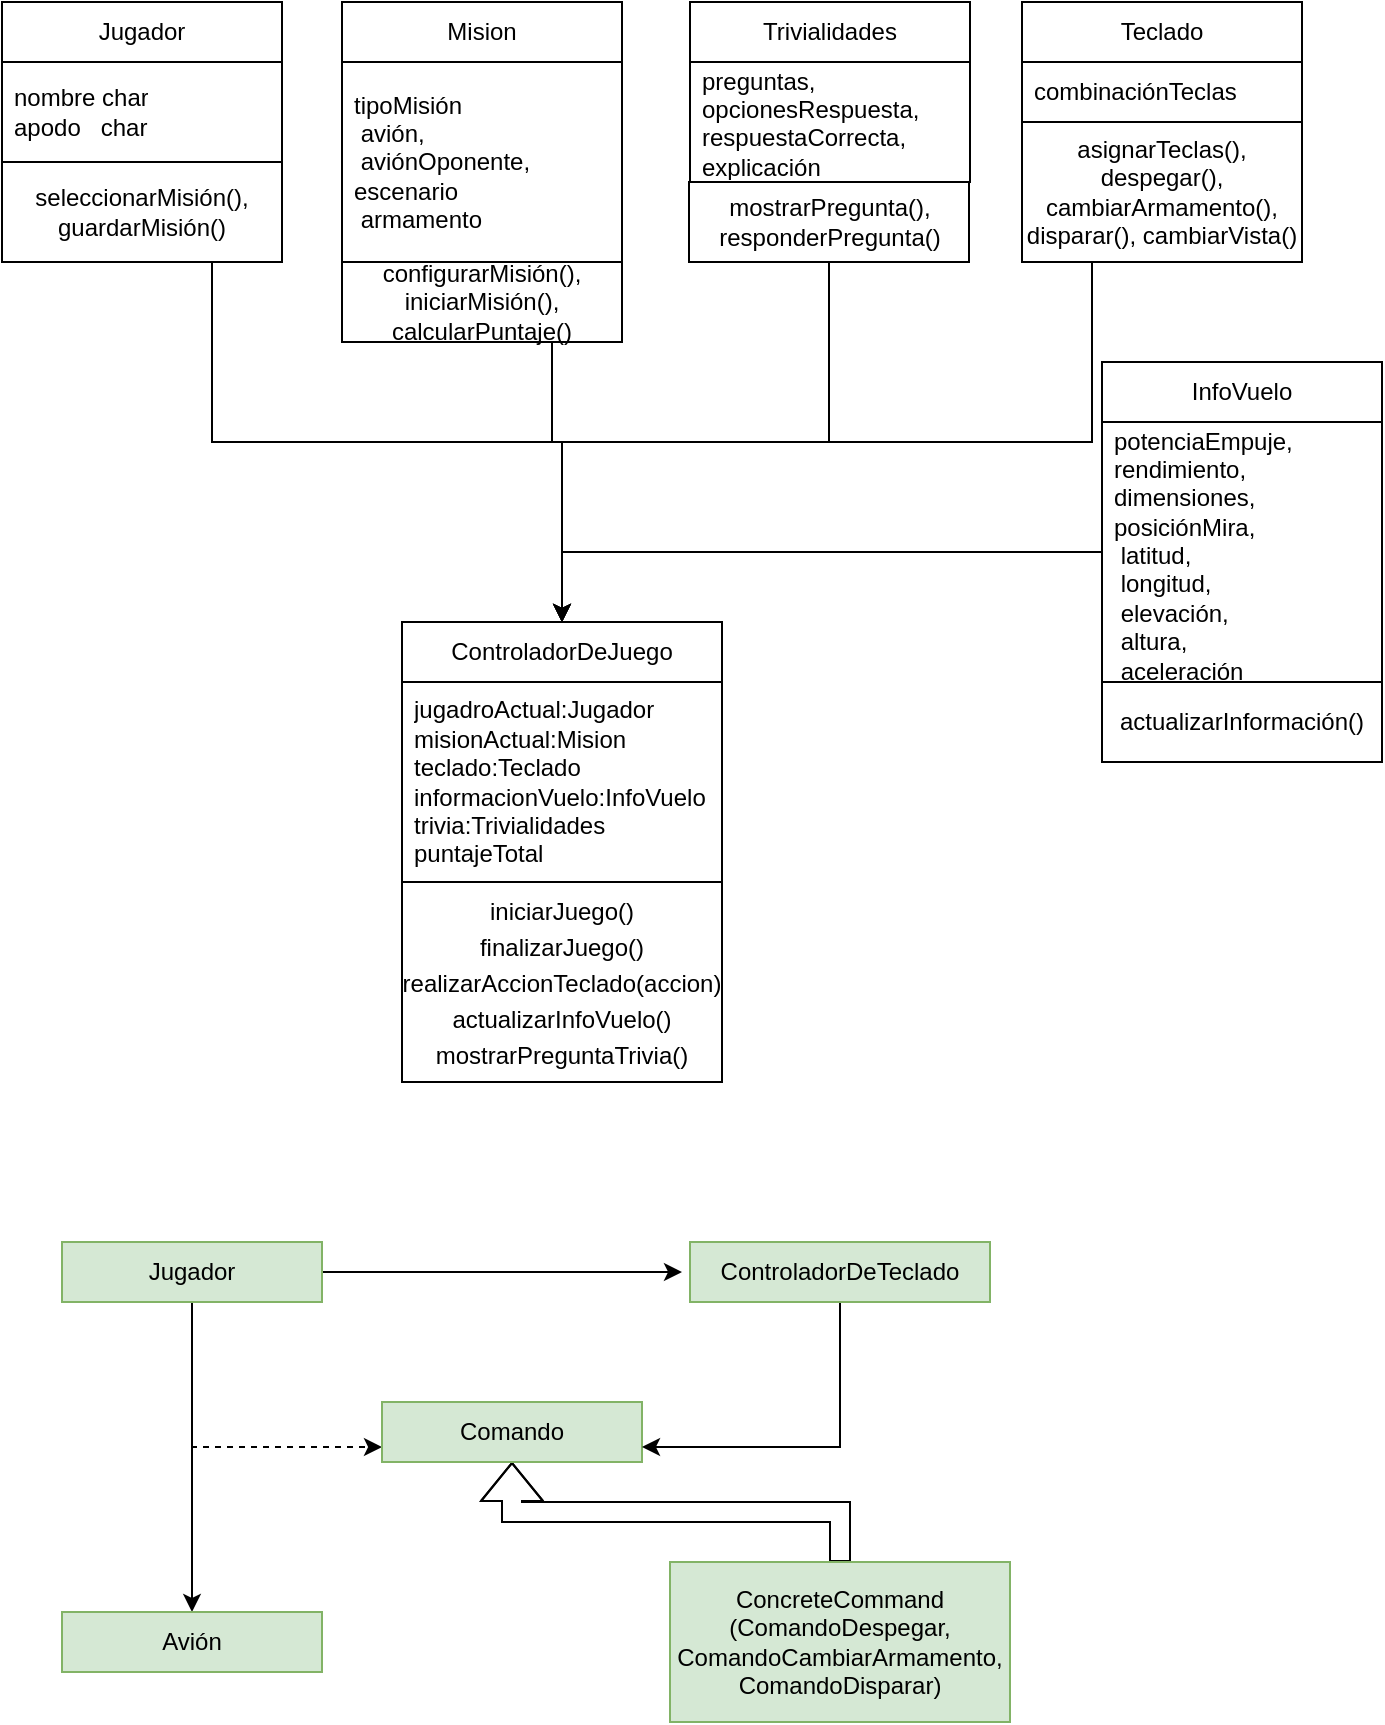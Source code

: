 <mxfile version="22.0.2" type="github">
  <diagram name="Página-1" id="MiV6xRC__Niy-BOecJ6v">
    <mxGraphModel dx="1434" dy="796" grid="1" gridSize="10" guides="1" tooltips="1" connect="1" arrows="1" fold="1" page="1" pageScale="1" pageWidth="827" pageHeight="1169" math="0" shadow="0">
      <root>
        <mxCell id="0" />
        <mxCell id="1" parent="0" />
        <mxCell id="TOMHHe2WJOYLWXdvTtsJ-1" value="&lt;font style=&quot;vertical-align: inherit;&quot;&gt;&lt;font style=&quot;vertical-align: inherit;&quot;&gt;Jugador&lt;/font&gt;&lt;/font&gt;" style="swimlane;fontStyle=0;childLayout=stackLayout;horizontal=1;startSize=30;horizontalStack=0;resizeParent=1;resizeParentMax=0;resizeLast=0;collapsible=1;marginBottom=0;whiteSpace=wrap;html=1;" vertex="1" parent="1">
          <mxGeometry x="70" y="80" width="140" height="80" as="geometry" />
        </mxCell>
        <mxCell id="TOMHHe2WJOYLWXdvTtsJ-2" value="&lt;font style=&quot;vertical-align: inherit;&quot;&gt;&lt;font style=&quot;vertical-align: inherit;&quot;&gt;nombre char&lt;br&gt;apodo&amp;nbsp; &amp;nbsp;char&lt;/font&gt;&lt;/font&gt;" style="text;strokeColor=none;fillColor=none;align=left;verticalAlign=middle;spacingLeft=4;spacingRight=4;overflow=hidden;points=[[0,0.5],[1,0.5]];portConstraint=eastwest;rotatable=0;whiteSpace=wrap;html=1;" vertex="1" parent="TOMHHe2WJOYLWXdvTtsJ-1">
          <mxGeometry y="30" width="140" height="50" as="geometry" />
        </mxCell>
        <mxCell id="TOMHHe2WJOYLWXdvTtsJ-5" value="&lt;font style=&quot;vertical-align: inherit;&quot;&gt;&lt;font style=&quot;vertical-align: inherit;&quot;&gt;Mision&lt;/font&gt;&lt;/font&gt;" style="swimlane;fontStyle=0;childLayout=stackLayout;horizontal=1;startSize=30;horizontalStack=0;resizeParent=1;resizeParentMax=0;resizeLast=0;collapsible=1;marginBottom=0;whiteSpace=wrap;html=1;" vertex="1" parent="1">
          <mxGeometry x="240" y="80" width="140" height="130" as="geometry" />
        </mxCell>
        <mxCell id="TOMHHe2WJOYLWXdvTtsJ-6" value="&lt;font style=&quot;vertical-align: inherit;&quot;&gt;&lt;font style=&quot;vertical-align: inherit;&quot;&gt;&lt;font style=&quot;vertical-align: inherit;&quot;&gt;&lt;font style=&quot;vertical-align: inherit;&quot;&gt;tipoMisión&lt;br&gt;&amp;nbsp;avión,&lt;br&gt;&amp;nbsp;aviónOponente, escenario&lt;br&gt;&amp;nbsp;armamento&lt;/font&gt;&lt;/font&gt;&lt;/font&gt;&lt;/font&gt;" style="text;strokeColor=none;fillColor=none;align=left;verticalAlign=middle;spacingLeft=4;spacingRight=4;overflow=hidden;points=[[0,0.5],[1,0.5]];portConstraint=eastwest;rotatable=0;whiteSpace=wrap;html=1;" vertex="1" parent="TOMHHe2WJOYLWXdvTtsJ-5">
          <mxGeometry y="30" width="140" height="100" as="geometry" />
        </mxCell>
        <mxCell id="TOMHHe2WJOYLWXdvTtsJ-9" value="&lt;font style=&quot;vertical-align: inherit;&quot;&gt;&lt;font style=&quot;vertical-align: inherit;&quot;&gt;Trivialidades&lt;/font&gt;&lt;/font&gt;" style="swimlane;fontStyle=0;childLayout=stackLayout;horizontal=1;startSize=30;horizontalStack=0;resizeParent=1;resizeParentMax=0;resizeLast=0;collapsible=1;marginBottom=0;whiteSpace=wrap;html=1;" vertex="1" parent="1">
          <mxGeometry x="414" y="80" width="140" height="90" as="geometry" />
        </mxCell>
        <mxCell id="TOMHHe2WJOYLWXdvTtsJ-10" value="&lt;font style=&quot;vertical-align: inherit;&quot;&gt;&lt;font style=&quot;vertical-align: inherit;&quot;&gt;preguntas, opcionesRespuesta, respuestaCorrecta, explicación&lt;/font&gt;&lt;/font&gt;" style="text;strokeColor=none;fillColor=none;align=left;verticalAlign=middle;spacingLeft=4;spacingRight=4;overflow=hidden;points=[[0,0.5],[1,0.5]];portConstraint=eastwest;rotatable=0;whiteSpace=wrap;html=1;" vertex="1" parent="TOMHHe2WJOYLWXdvTtsJ-9">
          <mxGeometry y="30" width="140" height="60" as="geometry" />
        </mxCell>
        <mxCell id="TOMHHe2WJOYLWXdvTtsJ-13" value="&lt;font style=&quot;vertical-align: inherit;&quot;&gt;&lt;font style=&quot;vertical-align: inherit;&quot;&gt;Teclado&lt;/font&gt;&lt;/font&gt;" style="swimlane;fontStyle=0;childLayout=stackLayout;horizontal=1;startSize=30;horizontalStack=0;resizeParent=1;resizeParentMax=0;resizeLast=0;collapsible=1;marginBottom=0;whiteSpace=wrap;html=1;" vertex="1" parent="1">
          <mxGeometry x="580" y="80" width="140" height="60" as="geometry" />
        </mxCell>
        <mxCell id="TOMHHe2WJOYLWXdvTtsJ-14" value="&lt;font style=&quot;vertical-align: inherit;&quot;&gt;&lt;font style=&quot;vertical-align: inherit;&quot;&gt;combinaciónTeclas&lt;/font&gt;&lt;/font&gt;" style="text;strokeColor=none;fillColor=none;align=left;verticalAlign=middle;spacingLeft=4;spacingRight=4;overflow=hidden;points=[[0,0.5],[1,0.5]];portConstraint=eastwest;rotatable=0;whiteSpace=wrap;html=1;" vertex="1" parent="TOMHHe2WJOYLWXdvTtsJ-13">
          <mxGeometry y="30" width="140" height="30" as="geometry" />
        </mxCell>
        <mxCell id="TOMHHe2WJOYLWXdvTtsJ-17" value="&lt;font style=&quot;vertical-align: inherit;&quot;&gt;&lt;font style=&quot;vertical-align: inherit;&quot;&gt;InfoVuelo&lt;/font&gt;&lt;/font&gt;" style="swimlane;fontStyle=0;childLayout=stackLayout;horizontal=1;startSize=30;horizontalStack=0;resizeParent=1;resizeParentMax=0;resizeLast=0;collapsible=1;marginBottom=0;whiteSpace=wrap;html=1;" vertex="1" parent="1">
          <mxGeometry x="620" y="260" width="140" height="160" as="geometry" />
        </mxCell>
        <mxCell id="TOMHHe2WJOYLWXdvTtsJ-18" value="&lt;font style=&quot;vertical-align: inherit;&quot;&gt;&lt;font style=&quot;vertical-align: inherit;&quot;&gt;&lt;font style=&quot;vertical-align: inherit;&quot;&gt;&lt;font style=&quot;vertical-align: inherit;&quot;&gt;potenciaEmpuje, rendimiento, dimensiones, posiciónMira,&lt;br&gt;&amp;nbsp;latitud,&lt;br&gt;&amp;nbsp;longitud,&lt;br&gt;&amp;nbsp;elevación,&lt;br&gt;&amp;nbsp;altura,&lt;br&gt;&amp;nbsp;aceleración&lt;/font&gt;&lt;/font&gt;&lt;/font&gt;&lt;/font&gt;" style="text;strokeColor=none;fillColor=none;align=left;verticalAlign=middle;spacingLeft=4;spacingRight=4;overflow=hidden;points=[[0,0.5],[1,0.5]];portConstraint=eastwest;rotatable=0;whiteSpace=wrap;html=1;" vertex="1" parent="TOMHHe2WJOYLWXdvTtsJ-17">
          <mxGeometry y="30" width="140" height="130" as="geometry" />
        </mxCell>
        <mxCell id="TOMHHe2WJOYLWXdvTtsJ-29" style="edgeStyle=orthogonalEdgeStyle;rounded=0;orthogonalLoop=1;jettySize=auto;html=1;exitX=0.75;exitY=1;exitDx=0;exitDy=0;entryX=0.5;entryY=0;entryDx=0;entryDy=0;" edge="1" parent="1" source="TOMHHe2WJOYLWXdvTtsJ-21" target="TOMHHe2WJOYLWXdvTtsJ-26">
          <mxGeometry relative="1" as="geometry" />
        </mxCell>
        <mxCell id="TOMHHe2WJOYLWXdvTtsJ-21" value="&lt;font style=&quot;vertical-align: inherit;&quot;&gt;&lt;font style=&quot;vertical-align: inherit;&quot;&gt;seleccionarMisión(), guardarMisión()&lt;/font&gt;&lt;/font&gt;" style="rounded=0;whiteSpace=wrap;html=1;" vertex="1" parent="1">
          <mxGeometry x="70" y="160" width="140" height="50" as="geometry" />
        </mxCell>
        <mxCell id="TOMHHe2WJOYLWXdvTtsJ-30" style="edgeStyle=orthogonalEdgeStyle;rounded=0;orthogonalLoop=1;jettySize=auto;html=1;exitX=0.75;exitY=1;exitDx=0;exitDy=0;" edge="1" parent="1" source="TOMHHe2WJOYLWXdvTtsJ-22" target="TOMHHe2WJOYLWXdvTtsJ-26">
          <mxGeometry relative="1" as="geometry">
            <Array as="points">
              <mxPoint x="345" y="300" />
              <mxPoint x="350" y="300" />
            </Array>
          </mxGeometry>
        </mxCell>
        <mxCell id="TOMHHe2WJOYLWXdvTtsJ-22" value="&lt;font style=&quot;vertical-align: inherit;&quot;&gt;&lt;font style=&quot;vertical-align: inherit;&quot;&gt;configurarMisión(), iniciarMisión(), calcularPuntaje()&lt;/font&gt;&lt;/font&gt;" style="rounded=0;whiteSpace=wrap;html=1;" vertex="1" parent="1">
          <mxGeometry x="240" y="210" width="140" height="40" as="geometry" />
        </mxCell>
        <mxCell id="TOMHHe2WJOYLWXdvTtsJ-31" style="edgeStyle=orthogonalEdgeStyle;rounded=0;orthogonalLoop=1;jettySize=auto;html=1;exitX=0.5;exitY=1;exitDx=0;exitDy=0;entryX=0.5;entryY=0;entryDx=0;entryDy=0;" edge="1" parent="1" source="TOMHHe2WJOYLWXdvTtsJ-23" target="TOMHHe2WJOYLWXdvTtsJ-26">
          <mxGeometry relative="1" as="geometry" />
        </mxCell>
        <mxCell id="TOMHHe2WJOYLWXdvTtsJ-23" value="&lt;font style=&quot;vertical-align: inherit;&quot;&gt;&lt;font style=&quot;vertical-align: inherit;&quot;&gt;mostrarPregunta(), responderPregunta()&lt;/font&gt;&lt;/font&gt;" style="rounded=0;whiteSpace=wrap;html=1;" vertex="1" parent="1">
          <mxGeometry x="413.5" y="170" width="140" height="40" as="geometry" />
        </mxCell>
        <mxCell id="TOMHHe2WJOYLWXdvTtsJ-32" style="edgeStyle=orthogonalEdgeStyle;rounded=0;orthogonalLoop=1;jettySize=auto;html=1;exitX=0.25;exitY=1;exitDx=0;exitDy=0;entryX=0.5;entryY=0;entryDx=0;entryDy=0;" edge="1" parent="1" source="TOMHHe2WJOYLWXdvTtsJ-24" target="TOMHHe2WJOYLWXdvTtsJ-26">
          <mxGeometry relative="1" as="geometry" />
        </mxCell>
        <mxCell id="TOMHHe2WJOYLWXdvTtsJ-24" value="&lt;font style=&quot;vertical-align: inherit;&quot;&gt;&lt;font style=&quot;vertical-align: inherit;&quot;&gt;asignarTeclas(), despegar(), cambiarArmamento(), disparar(), cambiarVista()&lt;/font&gt;&lt;/font&gt;" style="rounded=0;whiteSpace=wrap;html=1;" vertex="1" parent="1">
          <mxGeometry x="580" y="140" width="140" height="70" as="geometry" />
        </mxCell>
        <mxCell id="TOMHHe2WJOYLWXdvTtsJ-25" value="&lt;font style=&quot;vertical-align: inherit;&quot;&gt;&lt;font style=&quot;vertical-align: inherit;&quot;&gt;actualizarInformación()&lt;/font&gt;&lt;/font&gt;" style="rounded=0;whiteSpace=wrap;html=1;" vertex="1" parent="1">
          <mxGeometry x="620" y="420" width="140" height="40" as="geometry" />
        </mxCell>
        <mxCell id="TOMHHe2WJOYLWXdvTtsJ-26" value="&lt;font style=&quot;border: 0px solid rgb(217, 217, 227); box-sizing: border-box; --tw-border-spacing-x: 0; --tw-border-spacing-y: 0; --tw-translate-x: 0; --tw-translate-y: 0; --tw-rotate: 0; --tw-skew-x: 0; --tw-skew-y: 0; --tw-scale-x: 1; --tw-scale-y: 1; --tw-pan-x: ; --tw-pan-y: ; --tw-pinch-zoom: ; --tw-scroll-snap-strictness: proximity; --tw-gradient-from-position: ; --tw-gradient-via-position: ; --tw-gradient-to-position: ; --tw-ordinal: ; --tw-slashed-zero: ; --tw-numeric-figure: ; --tw-numeric-spacing: ; --tw-numeric-fraction: ; --tw-ring-inset: ; --tw-ring-offset-width: 0px; --tw-ring-offset-color: #fff; --tw-ring-color: rgba(69,89,164,.5); --tw-ring-offset-shadow: 0 0 transparent; --tw-ring-shadow: 0 0 transparent; --tw-shadow: 0 0 transparent; --tw-shadow-colored: 0 0 transparent; --tw-blur: ; --tw-brightness: ; --tw-contrast: ; --tw-grayscale: ; --tw-hue-rotate: ; --tw-invert: ; --tw-saturate: ; --tw-sepia: ; --tw-drop-shadow: ; --tw-backdrop-blur: ; --tw-backdrop-brightness: ; --tw-backdrop-contrast: ; --tw-backdrop-grayscale: ; --tw-backdrop-hue-rotate: ; --tw-backdrop-invert: ; --tw-backdrop-opacity: ; --tw-backdrop-saturate: ; --tw-backdrop-sepia: ; vertical-align: inherit;&quot;&gt;&lt;font style=&quot;vertical-align: inherit;&quot;&gt;&lt;font style=&quot;vertical-align: inherit;&quot;&gt;ControladorDeJuego&lt;/font&gt;&lt;/font&gt;&lt;/font&gt;" style="swimlane;fontStyle=0;childLayout=stackLayout;horizontal=1;startSize=30;horizontalStack=0;resizeParent=1;resizeParentMax=0;resizeLast=0;collapsible=1;marginBottom=0;whiteSpace=wrap;html=1;" vertex="1" parent="1">
          <mxGeometry x="270" y="390" width="160" height="130" as="geometry" />
        </mxCell>
        <mxCell id="TOMHHe2WJOYLWXdvTtsJ-27" value="&lt;font style=&quot;vertical-align: inherit;&quot;&gt;&lt;font style=&quot;vertical-align: inherit;&quot;&gt;jugadroActual:Jugador&lt;br&gt;misionActual:Mision&lt;br&gt;teclado:Teclado&lt;br&gt;informacionVuelo:InfoVuelo&lt;br&gt;trivia:Trivialidades&lt;br&gt;puntajeTotal&lt;br&gt;&lt;/font&gt;&lt;/font&gt;" style="text;strokeColor=none;fillColor=none;align=left;verticalAlign=middle;spacingLeft=4;spacingRight=4;overflow=hidden;points=[[0,0.5],[1,0.5]];portConstraint=eastwest;rotatable=0;whiteSpace=wrap;html=1;" vertex="1" parent="TOMHHe2WJOYLWXdvTtsJ-26">
          <mxGeometry y="30" width="160" height="100" as="geometry" />
        </mxCell>
        <mxCell id="TOMHHe2WJOYLWXdvTtsJ-28" value="&lt;p style=&quot;line-height: 50%;&quot;&gt;iniciarJuego()&lt;/p&gt;&lt;p style=&quot;line-height: 50%;&quot;&gt;finalizarJuego()&lt;/p&gt;&lt;p style=&quot;line-height: 50%;&quot;&gt;realizarAccionTeclado(accion)&lt;/p&gt;&lt;p style=&quot;line-height: 50%;&quot;&gt;actualizarInfoVuelo()&lt;/p&gt;&lt;p style=&quot;line-height: 50%;&quot;&gt;mostrarPreguntaTrivia()&lt;/p&gt;&lt;p&gt;&lt;/p&gt;&lt;p&gt;&lt;/p&gt;" style="rounded=0;whiteSpace=wrap;html=1;" vertex="1" parent="1">
          <mxGeometry x="270" y="520" width="160" height="100" as="geometry" />
        </mxCell>
        <mxCell id="TOMHHe2WJOYLWXdvTtsJ-33" style="edgeStyle=orthogonalEdgeStyle;rounded=0;orthogonalLoop=1;jettySize=auto;html=1;exitX=0;exitY=0.5;exitDx=0;exitDy=0;entryX=0.5;entryY=0;entryDx=0;entryDy=0;" edge="1" parent="1" source="TOMHHe2WJOYLWXdvTtsJ-18" target="TOMHHe2WJOYLWXdvTtsJ-26">
          <mxGeometry relative="1" as="geometry" />
        </mxCell>
        <mxCell id="TOMHHe2WJOYLWXdvTtsJ-41" style="edgeStyle=orthogonalEdgeStyle;rounded=0;orthogonalLoop=1;jettySize=auto;html=1;exitX=1;exitY=0.5;exitDx=0;exitDy=0;" edge="1" parent="1" source="TOMHHe2WJOYLWXdvTtsJ-34">
          <mxGeometry relative="1" as="geometry">
            <mxPoint x="410" y="715" as="targetPoint" />
          </mxGeometry>
        </mxCell>
        <mxCell id="TOMHHe2WJOYLWXdvTtsJ-44" style="edgeStyle=orthogonalEdgeStyle;rounded=0;orthogonalLoop=1;jettySize=auto;html=1;exitX=0.5;exitY=1;exitDx=0;exitDy=0;" edge="1" parent="1" source="TOMHHe2WJOYLWXdvTtsJ-34" target="TOMHHe2WJOYLWXdvTtsJ-40">
          <mxGeometry relative="1" as="geometry" />
        </mxCell>
        <mxCell id="TOMHHe2WJOYLWXdvTtsJ-45" style="edgeStyle=orthogonalEdgeStyle;rounded=0;orthogonalLoop=1;jettySize=auto;html=1;exitX=0.5;exitY=1;exitDx=0;exitDy=0;entryX=0;entryY=0.75;entryDx=0;entryDy=0;dashed=1;" edge="1" parent="1" source="TOMHHe2WJOYLWXdvTtsJ-34" target="TOMHHe2WJOYLWXdvTtsJ-36">
          <mxGeometry relative="1" as="geometry" />
        </mxCell>
        <mxCell id="TOMHHe2WJOYLWXdvTtsJ-34" value="Jugador" style="rounded=0;whiteSpace=wrap;html=1;fillColor=#d5e8d4;strokeColor=#82b366;" vertex="1" parent="1">
          <mxGeometry x="100" y="700" width="130" height="30" as="geometry" />
        </mxCell>
        <mxCell id="TOMHHe2WJOYLWXdvTtsJ-43" style="edgeStyle=orthogonalEdgeStyle;rounded=0;orthogonalLoop=1;jettySize=auto;html=1;exitX=0.5;exitY=0;exitDx=0;exitDy=0;entryX=0.5;entryY=1;entryDx=0;entryDy=0;shape=flexArrow;" edge="1" parent="1" source="TOMHHe2WJOYLWXdvTtsJ-35" target="TOMHHe2WJOYLWXdvTtsJ-36">
          <mxGeometry relative="1" as="geometry" />
        </mxCell>
        <mxCell id="TOMHHe2WJOYLWXdvTtsJ-35" value="&lt;font style=&quot;border: 0px solid rgb(217, 217, 227); box-sizing: border-box; --tw-border-spacing-x: 0; --tw-border-spacing-y: 0; --tw-translate-x: 0; --tw-translate-y: 0; --tw-rotate: 0; --tw-skew-x: 0; --tw-skew-y: 0; --tw-scale-x: 1; --tw-scale-y: 1; --tw-pan-x: ; --tw-pan-y: ; --tw-pinch-zoom: ; --tw-scroll-snap-strictness: proximity; --tw-gradient-from-position: ; --tw-gradient-via-position: ; --tw-gradient-to-position: ; --tw-ordinal: ; --tw-slashed-zero: ; --tw-numeric-figure: ; --tw-numeric-spacing: ; --tw-numeric-fraction: ; --tw-ring-inset: ; --tw-ring-offset-width: 0px; --tw-ring-offset-color: #fff; --tw-ring-color: rgba(69,89,164,.5); --tw-ring-offset-shadow: 0 0 transparent; --tw-ring-shadow: 0 0 transparent; --tw-shadow: 0 0 transparent; --tw-shadow-colored: 0 0 transparent; --tw-blur: ; --tw-brightness: ; --tw-contrast: ; --tw-grayscale: ; --tw-hue-rotate: ; --tw-invert: ; --tw-saturate: ; --tw-sepia: ; --tw-drop-shadow: ; --tw-backdrop-blur: ; --tw-backdrop-brightness: ; --tw-backdrop-contrast: ; --tw-backdrop-grayscale: ; --tw-backdrop-hue-rotate: ; --tw-backdrop-invert: ; --tw-backdrop-opacity: ; --tw-backdrop-saturate: ; --tw-backdrop-sepia: ; vertical-align: inherit;&quot;&gt;ConcreteCommand (ComandoDespegar, ComandoCambiarArmamento, ComandoDisparar)&lt;/font&gt;" style="rounded=0;whiteSpace=wrap;html=1;fillColor=#d5e8d4;strokeColor=#82b366;" vertex="1" parent="1">
          <mxGeometry x="404" y="860" width="170" height="80" as="geometry" />
        </mxCell>
        <mxCell id="TOMHHe2WJOYLWXdvTtsJ-36" value="&lt;font style=&quot;border: 0px solid rgb(217, 217, 227); box-sizing: border-box; --tw-border-spacing-x: 0; --tw-border-spacing-y: 0; --tw-translate-x: 0; --tw-translate-y: 0; --tw-rotate: 0; --tw-skew-x: 0; --tw-skew-y: 0; --tw-scale-x: 1; --tw-scale-y: 1; --tw-pan-x: ; --tw-pan-y: ; --tw-pinch-zoom: ; --tw-scroll-snap-strictness: proximity; --tw-gradient-from-position: ; --tw-gradient-via-position: ; --tw-gradient-to-position: ; --tw-ordinal: ; --tw-slashed-zero: ; --tw-numeric-figure: ; --tw-numeric-spacing: ; --tw-numeric-fraction: ; --tw-ring-inset: ; --tw-ring-offset-width: 0px; --tw-ring-offset-color: #fff; --tw-ring-color: rgba(69,89,164,.5); --tw-ring-offset-shadow: 0 0 transparent; --tw-ring-shadow: 0 0 transparent; --tw-shadow: 0 0 transparent; --tw-shadow-colored: 0 0 transparent; --tw-blur: ; --tw-brightness: ; --tw-contrast: ; --tw-grayscale: ; --tw-hue-rotate: ; --tw-invert: ; --tw-saturate: ; --tw-sepia: ; --tw-drop-shadow: ; --tw-backdrop-blur: ; --tw-backdrop-brightness: ; --tw-backdrop-contrast: ; --tw-backdrop-grayscale: ; --tw-backdrop-hue-rotate: ; --tw-backdrop-invert: ; --tw-backdrop-opacity: ; --tw-backdrop-saturate: ; --tw-backdrop-sepia: ; vertical-align: inherit;&quot;&gt;Comando&lt;/font&gt;" style="rounded=0;whiteSpace=wrap;html=1;fillColor=#d5e8d4;strokeColor=#82b366;" vertex="1" parent="1">
          <mxGeometry x="260" y="780" width="130" height="30" as="geometry" />
        </mxCell>
        <mxCell id="TOMHHe2WJOYLWXdvTtsJ-42" style="edgeStyle=orthogonalEdgeStyle;rounded=0;orthogonalLoop=1;jettySize=auto;html=1;exitX=0.5;exitY=1;exitDx=0;exitDy=0;entryX=1;entryY=0.75;entryDx=0;entryDy=0;" edge="1" parent="1" source="TOMHHe2WJOYLWXdvTtsJ-37" target="TOMHHe2WJOYLWXdvTtsJ-36">
          <mxGeometry relative="1" as="geometry" />
        </mxCell>
        <mxCell id="TOMHHe2WJOYLWXdvTtsJ-37" value="&lt;font style=&quot;border: 0px solid rgb(217, 217, 227); box-sizing: border-box; --tw-border-spacing-x: 0; --tw-border-spacing-y: 0; --tw-translate-x: 0; --tw-translate-y: 0; --tw-rotate: 0; --tw-skew-x: 0; --tw-skew-y: 0; --tw-scale-x: 1; --tw-scale-y: 1; --tw-pan-x: ; --tw-pan-y: ; --tw-pinch-zoom: ; --tw-scroll-snap-strictness: proximity; --tw-gradient-from-position: ; --tw-gradient-via-position: ; --tw-gradient-to-position: ; --tw-ordinal: ; --tw-slashed-zero: ; --tw-numeric-figure: ; --tw-numeric-spacing: ; --tw-numeric-fraction: ; --tw-ring-inset: ; --tw-ring-offset-width: 0px; --tw-ring-offset-color: #fff; --tw-ring-color: rgba(69,89,164,.5); --tw-ring-offset-shadow: 0 0 transparent; --tw-ring-shadow: 0 0 transparent; --tw-shadow: 0 0 transparent; --tw-shadow-colored: 0 0 transparent; --tw-blur: ; --tw-brightness: ; --tw-contrast: ; --tw-grayscale: ; --tw-hue-rotate: ; --tw-invert: ; --tw-saturate: ; --tw-sepia: ; --tw-drop-shadow: ; --tw-backdrop-blur: ; --tw-backdrop-brightness: ; --tw-backdrop-contrast: ; --tw-backdrop-grayscale: ; --tw-backdrop-hue-rotate: ; --tw-backdrop-invert: ; --tw-backdrop-opacity: ; --tw-backdrop-saturate: ; --tw-backdrop-sepia: ; vertical-align: inherit;&quot;&gt;ControladorDeTeclado&lt;/font&gt;" style="rounded=0;whiteSpace=wrap;html=1;fillColor=#d5e8d4;strokeColor=#82b366;" vertex="1" parent="1">
          <mxGeometry x="414" y="700" width="150" height="30" as="geometry" />
        </mxCell>
        <mxCell id="TOMHHe2WJOYLWXdvTtsJ-40" value="&lt;font style=&quot;border: 0px solid rgb(217, 217, 227); box-sizing: border-box; --tw-border-spacing-x: 0; --tw-border-spacing-y: 0; --tw-translate-x: 0; --tw-translate-y: 0; --tw-rotate: 0; --tw-skew-x: 0; --tw-skew-y: 0; --tw-scale-x: 1; --tw-scale-y: 1; --tw-pan-x: ; --tw-pan-y: ; --tw-pinch-zoom: ; --tw-scroll-snap-strictness: proximity; --tw-gradient-from-position: ; --tw-gradient-via-position: ; --tw-gradient-to-position: ; --tw-ordinal: ; --tw-slashed-zero: ; --tw-numeric-figure: ; --tw-numeric-spacing: ; --tw-numeric-fraction: ; --tw-ring-inset: ; --tw-ring-offset-width: 0px; --tw-ring-offset-color: #fff; --tw-ring-color: rgba(69,89,164,.5); --tw-ring-offset-shadow: 0 0 transparent; --tw-ring-shadow: 0 0 transparent; --tw-shadow: 0 0 transparent; --tw-shadow-colored: 0 0 transparent; --tw-blur: ; --tw-brightness: ; --tw-contrast: ; --tw-grayscale: ; --tw-hue-rotate: ; --tw-invert: ; --tw-saturate: ; --tw-sepia: ; --tw-drop-shadow: ; --tw-backdrop-blur: ; --tw-backdrop-brightness: ; --tw-backdrop-contrast: ; --tw-backdrop-grayscale: ; --tw-backdrop-hue-rotate: ; --tw-backdrop-invert: ; --tw-backdrop-opacity: ; --tw-backdrop-saturate: ; --tw-backdrop-sepia: ; vertical-align: inherit;&quot;&gt;Avión&lt;/font&gt;" style="rounded=0;whiteSpace=wrap;html=1;fillColor=#d5e8d4;strokeColor=#82b366;" vertex="1" parent="1">
          <mxGeometry x="100" y="885" width="130" height="30" as="geometry" />
        </mxCell>
      </root>
    </mxGraphModel>
  </diagram>
</mxfile>
